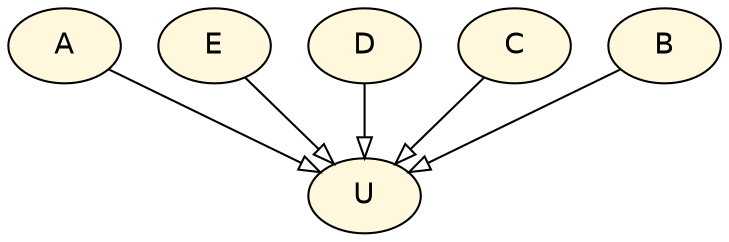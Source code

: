 digraph {
"7f48541e-6a6f-4687-b2c0-30dc6f7b86cb" [label="A", shape=ellipse, style=filled, fillcolor=cornsilk, fontname=Helvetica];
"7f48541e-6a6f-4687-b2c0-30dc6f7b86cb" -> "0881a738-485b-4c8e-8047-fbacbe2cd518" [taillabel="", arrowhead=onormal, fontname=Helvetica];
"df8d3de4-4b17-4949-8948-1db6e6133baa" [label="E", shape=ellipse, style=filled, fillcolor=cornsilk, fontname=Helvetica];
"df8d3de4-4b17-4949-8948-1db6e6133baa" -> "0881a738-485b-4c8e-8047-fbacbe2cd518" [taillabel="", arrowhead=onormal, fontname=Helvetica];
"a30157d8-d7cc-40af-8c51-e444936aa9f2" [label="D", shape=ellipse, style=filled, fillcolor=cornsilk, fontname=Helvetica];
"a30157d8-d7cc-40af-8c51-e444936aa9f2" -> "0881a738-485b-4c8e-8047-fbacbe2cd518" [taillabel="", arrowhead=onormal, fontname=Helvetica];
"0881a738-485b-4c8e-8047-fbacbe2cd518" [label="U", shape=ellipse, style=filled, fillcolor=cornsilk, fontname=Helvetica];
"aea0c9a0-4301-4c81-8543-210775ca3aaa" [label="C", shape=ellipse, style=filled, fillcolor=cornsilk, fontname=Helvetica];
"aea0c9a0-4301-4c81-8543-210775ca3aaa" -> "0881a738-485b-4c8e-8047-fbacbe2cd518" [taillabel="", arrowhead=onormal, fontname=Helvetica];
"4e857408-4a2d-4046-9b91-fb460a744161" [label="B", shape=ellipse, style=filled, fillcolor=cornsilk, fontname=Helvetica];
"4e857408-4a2d-4046-9b91-fb460a744161" -> "0881a738-485b-4c8e-8047-fbacbe2cd518" [taillabel="", arrowhead=onormal, fontname=Helvetica];
}
